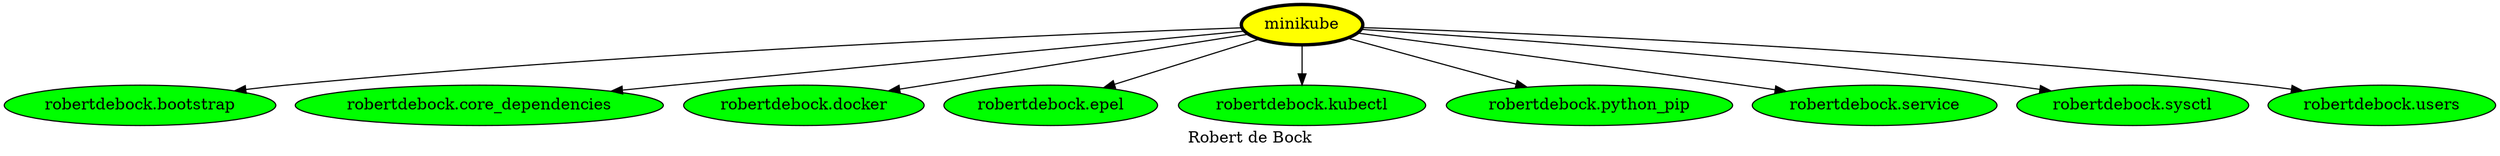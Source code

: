 digraph PhiloDilemma {
  label = "Robert de Bock" ;
  overlap=false
  {
    "minikube" [fillcolor=yellow style=filled penwidth=3]
    "robertdebock.bootstrap" [fillcolor=green style=filled]
    "robertdebock.core_dependencies" [fillcolor=green style=filled]
    "robertdebock.docker" [fillcolor=green style=filled]
    "robertdebock.epel" [fillcolor=green style=filled]
    "robertdebock.kubectl" [fillcolor=green style=filled]
    "robertdebock.python_pip" [fillcolor=green style=filled]
    "robertdebock.service" [fillcolor=green style=filled]
    "robertdebock.sysctl" [fillcolor=green style=filled]
    "robertdebock.users" [fillcolor=green style=filled]
  }
  "minikube" -> "robertdebock.bootstrap"
  "minikube" -> "robertdebock.core_dependencies"
  "minikube" -> "robertdebock.docker"
  "minikube" -> "robertdebock.epel"
  "minikube" -> "robertdebock.kubectl"
  "minikube" -> "robertdebock.python_pip"
  "minikube" -> "robertdebock.service"
  "minikube" -> "robertdebock.sysctl"
  "minikube" -> "robertdebock.users"
}
